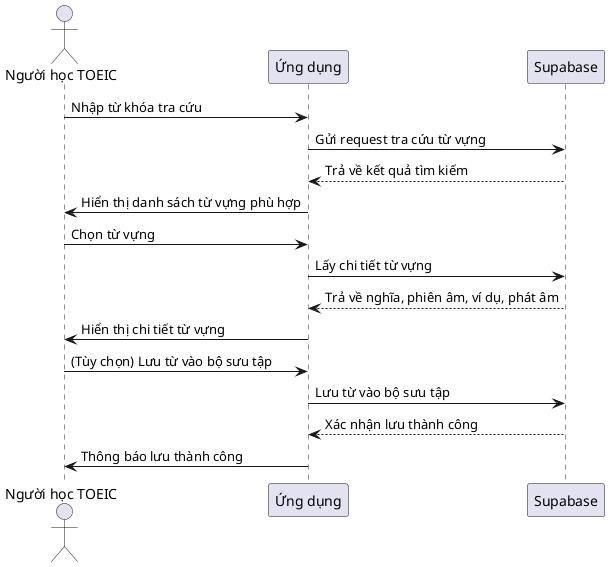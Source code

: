 @startuml
actor "Người học TOEIC" as User
participant "Ứng dụng" as App
participant "Supabase" as DB

User -> App: Nhập từ khóa tra cứu
App -> DB: Gửi request tra cứu từ vựng
DB --> App: Trả về kết quả tìm kiếm
App -> User: Hiển thị danh sách từ vựng phù hợp

User -> App: Chọn từ vựng
App -> DB: Lấy chi tiết từ vựng
DB --> App: Trả về nghĩa, phiên âm, ví dụ, phát âm
App -> User: Hiển thị chi tiết từ vựng

User -> App: (Tùy chọn) Lưu từ vào bộ sưu tập
App -> DB: Lưu từ vào bộ sưu tập
DB --> App: Xác nhận lưu thành công
App -> User: Thông báo lưu thành công
@enduml 